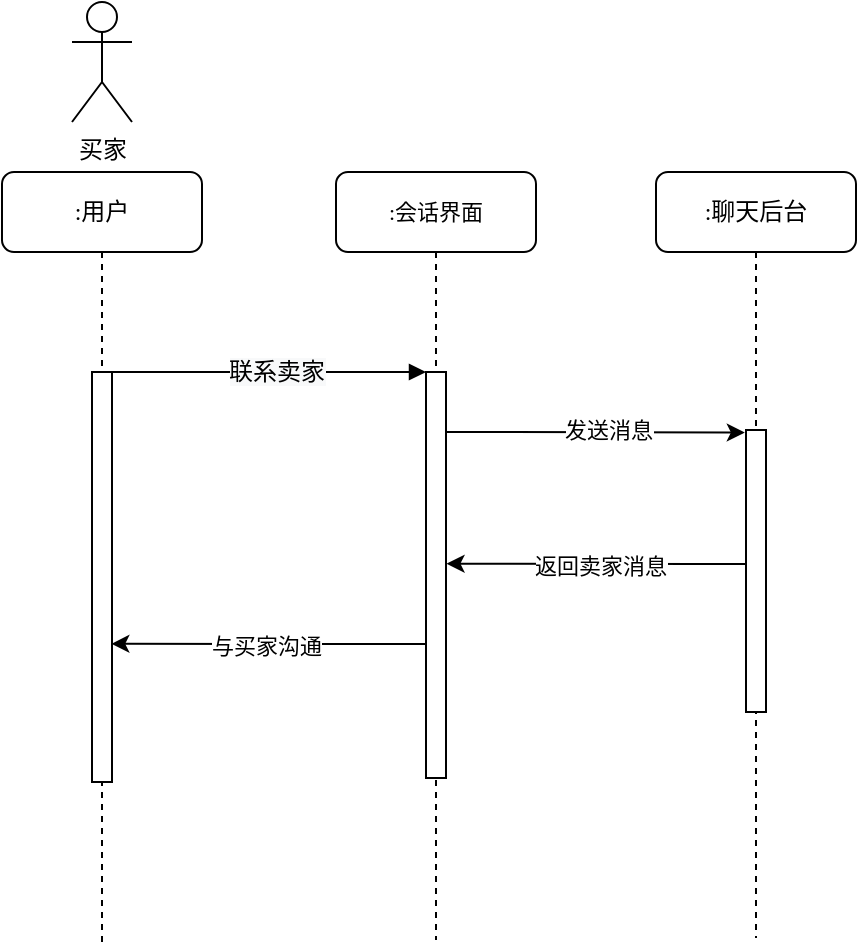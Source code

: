 <mxfile version="17.4.5" type="github">
  <diagram id="tk6rihhnIVDETbvAgUTu" name="第 1 页">
    <mxGraphModel dx="863" dy="464" grid="0" gridSize="10" guides="1" tooltips="1" connect="1" arrows="1" fold="1" page="1" pageScale="1" pageWidth="1169" pageHeight="827" math="0" shadow="0">
      <root>
        <mxCell id="0" />
        <mxCell id="1" parent="0" />
        <mxCell id="GFKTN1XEtl8pyvi_96BX-1" value="&lt;font style=&quot;font-size: 11px ; line-height: 1.2&quot;&gt;:会话界面&lt;/font&gt;" style="shape=umlLifeline;perimeter=lifelinePerimeter;whiteSpace=wrap;html=1;container=1;collapsible=0;recursiveResize=0;outlineConnect=0;rounded=1;shadow=0;comic=0;labelBackgroundColor=none;strokeWidth=1;fontFamily=Verdana;fontSize=12;align=center;" vertex="1" parent="1">
          <mxGeometry x="344" y="207" width="100" height="384" as="geometry" />
        </mxCell>
        <mxCell id="GFKTN1XEtl8pyvi_96BX-2" value="" style="html=1;points=[];perimeter=orthogonalPerimeter;rounded=0;shadow=0;comic=0;labelBackgroundColor=none;strokeWidth=1;fontFamily=Verdana;fontSize=12;align=center;" vertex="1" parent="GFKTN1XEtl8pyvi_96BX-1">
          <mxGeometry x="45" y="100" width="10" height="203" as="geometry" />
        </mxCell>
        <mxCell id="GFKTN1XEtl8pyvi_96BX-3" value=":聊天后台" style="shape=umlLifeline;perimeter=lifelinePerimeter;whiteSpace=wrap;html=1;container=1;collapsible=0;recursiveResize=0;outlineConnect=0;rounded=1;shadow=0;comic=0;labelBackgroundColor=none;strokeWidth=1;fontFamily=Verdana;fontSize=12;align=center;" vertex="1" parent="1">
          <mxGeometry x="504" y="207" width="100" height="383" as="geometry" />
        </mxCell>
        <mxCell id="GFKTN1XEtl8pyvi_96BX-4" value="" style="html=1;points=[];perimeter=orthogonalPerimeter;rounded=0;shadow=0;comic=0;labelBackgroundColor=none;strokeWidth=1;fontFamily=Verdana;fontSize=12;align=center;" vertex="1" parent="GFKTN1XEtl8pyvi_96BX-3">
          <mxGeometry x="45" y="129" width="10" height="141" as="geometry" />
        </mxCell>
        <mxCell id="GFKTN1XEtl8pyvi_96BX-7" value=":用户" style="shape=umlLifeline;perimeter=lifelinePerimeter;whiteSpace=wrap;html=1;container=1;collapsible=0;recursiveResize=0;outlineConnect=0;rounded=1;shadow=0;comic=0;labelBackgroundColor=none;strokeWidth=1;fontFamily=Verdana;fontSize=12;align=center;" vertex="1" parent="1">
          <mxGeometry x="177" y="207" width="100" height="387" as="geometry" />
        </mxCell>
        <mxCell id="GFKTN1XEtl8pyvi_96BX-8" value="" style="html=1;points=[];perimeter=orthogonalPerimeter;rounded=0;shadow=0;comic=0;labelBackgroundColor=none;strokeWidth=1;fontFamily=Verdana;fontSize=12;align=center;" vertex="1" parent="GFKTN1XEtl8pyvi_96BX-7">
          <mxGeometry x="45" y="100" width="10" height="205" as="geometry" />
        </mxCell>
        <mxCell id="GFKTN1XEtl8pyvi_96BX-9" value="" style="html=1;verticalAlign=bottom;endArrow=block;entryX=0;entryY=0;labelBackgroundColor=none;fontFamily=Verdana;fontSize=12;edgeStyle=elbowEdgeStyle;elbow=vertical;" edge="1" parent="1" source="GFKTN1XEtl8pyvi_96BX-8" target="GFKTN1XEtl8pyvi_96BX-2">
          <mxGeometry x="-0.031" y="-57" relative="1" as="geometry">
            <mxPoint x="324" y="317" as="sourcePoint" />
            <mxPoint as="offset" />
          </mxGeometry>
        </mxCell>
        <mxCell id="GFKTN1XEtl8pyvi_96BX-10" value="&lt;span style=&quot;font-family: &amp;#34;verdana&amp;#34; ; font-size: 12px ; background-color: rgb(248 , 249 , 250)&quot;&gt;联系卖家&lt;/span&gt;" style="edgeLabel;html=1;align=center;verticalAlign=middle;resizable=0;points=[];" vertex="1" connectable="0" parent="GFKTN1XEtl8pyvi_96BX-9">
          <mxGeometry x="-0.185" y="-2" relative="1" as="geometry">
            <mxPoint x="18" y="-2" as="offset" />
          </mxGeometry>
        </mxCell>
        <mxCell id="GFKTN1XEtl8pyvi_96BX-12" style="edgeStyle=orthogonalEdgeStyle;rounded=0;orthogonalLoop=1;jettySize=auto;html=1;entryX=-0.059;entryY=0.009;entryDx=0;entryDy=0;entryPerimeter=0;" edge="1" parent="1" source="GFKTN1XEtl8pyvi_96BX-2" target="GFKTN1XEtl8pyvi_96BX-4">
          <mxGeometry relative="1" as="geometry">
            <Array as="points">
              <mxPoint x="432" y="337" />
              <mxPoint x="432" y="337" />
            </Array>
          </mxGeometry>
        </mxCell>
        <mxCell id="GFKTN1XEtl8pyvi_96BX-13" value="发送消息" style="edgeLabel;html=1;align=center;verticalAlign=middle;resizable=0;points=[];" vertex="1" connectable="0" parent="GFKTN1XEtl8pyvi_96BX-12">
          <mxGeometry x="0.077" y="1" relative="1" as="geometry">
            <mxPoint as="offset" />
          </mxGeometry>
        </mxCell>
        <mxCell id="GFKTN1XEtl8pyvi_96BX-16" value="买家" style="shape=umlActor;verticalLabelPosition=bottom;verticalAlign=top;html=1;outlineConnect=0;" vertex="1" parent="1">
          <mxGeometry x="212" y="122" width="30" height="60" as="geometry" />
        </mxCell>
        <mxCell id="GFKTN1XEtl8pyvi_96BX-19" style="edgeStyle=orthogonalEdgeStyle;rounded=0;orthogonalLoop=1;jettySize=auto;html=1;entryX=1.027;entryY=0.472;entryDx=0;entryDy=0;entryPerimeter=0;" edge="1" parent="1" source="GFKTN1XEtl8pyvi_96BX-4" target="GFKTN1XEtl8pyvi_96BX-2">
          <mxGeometry relative="1" as="geometry">
            <Array as="points">
              <mxPoint x="526" y="403" />
              <mxPoint x="526" y="403" />
            </Array>
          </mxGeometry>
        </mxCell>
        <mxCell id="GFKTN1XEtl8pyvi_96BX-20" value="返回卖家消息" style="edgeLabel;html=1;align=center;verticalAlign=middle;resizable=0;points=[];" vertex="1" connectable="0" parent="GFKTN1XEtl8pyvi_96BX-19">
          <mxGeometry x="0.194" relative="1" as="geometry">
            <mxPoint x="16" y="1" as="offset" />
          </mxGeometry>
        </mxCell>
        <mxCell id="GFKTN1XEtl8pyvi_96BX-21" style="edgeStyle=orthogonalEdgeStyle;rounded=0;orthogonalLoop=1;jettySize=auto;html=1;entryX=0.967;entryY=0.663;entryDx=0;entryDy=0;entryPerimeter=0;" edge="1" parent="1" source="GFKTN1XEtl8pyvi_96BX-2" target="GFKTN1XEtl8pyvi_96BX-8">
          <mxGeometry relative="1" as="geometry">
            <Array as="points">
              <mxPoint x="354" y="443" />
              <mxPoint x="354" y="443" />
            </Array>
          </mxGeometry>
        </mxCell>
        <mxCell id="GFKTN1XEtl8pyvi_96BX-22" value="与买家沟通" style="edgeLabel;html=1;align=center;verticalAlign=middle;resizable=0;points=[];" vertex="1" connectable="0" parent="GFKTN1XEtl8pyvi_96BX-21">
          <mxGeometry x="0.191" y="2" relative="1" as="geometry">
            <mxPoint x="13" y="-1" as="offset" />
          </mxGeometry>
        </mxCell>
      </root>
    </mxGraphModel>
  </diagram>
</mxfile>
